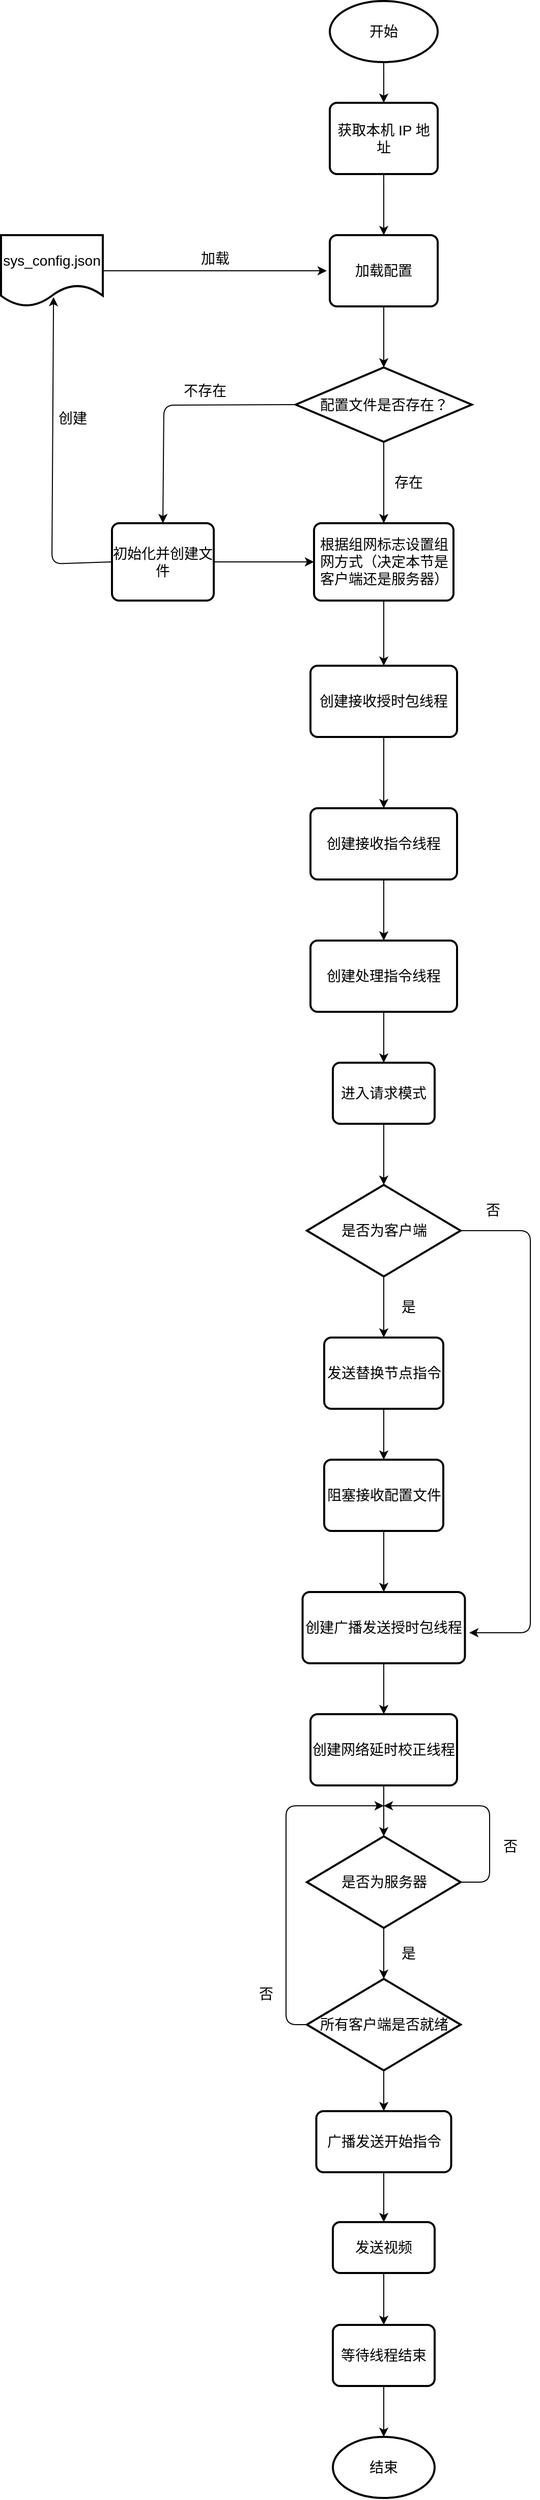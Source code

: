 <mxfile>
    <diagram id="LXz7t-waLAOKJmOuEbOr" name="第 1 页">
        <mxGraphModel dx="1034" dy="10213" grid="1" gridSize="10" guides="1" tooltips="1" connect="1" arrows="1" fold="1" page="1" pageScale="1" pageWidth="3300" pageHeight="4681" background="none" math="0" shadow="0">
            <root>
                <mxCell id="0"/>
                <mxCell id="1" parent="0"/>
                <mxCell id="19" value="" style="edgeStyle=none;html=1;" edge="1" parent="1" source="20" target="22">
                    <mxGeometry relative="1" as="geometry"/>
                </mxCell>
                <mxCell id="20" value="&lt;div style=&quot;&quot;&gt;&lt;span style=&quot;font-size: 14px; background-color: initial;&quot;&gt;开始&lt;/span&gt;&lt;/div&gt;" style="strokeWidth=2;html=1;shape=mxgraph.flowchart.start_1;whiteSpace=wrap;align=center;" vertex="1" parent="1">
                    <mxGeometry x="1483" y="-9253" width="106" height="60" as="geometry"/>
                </mxCell>
                <mxCell id="21" value="" style="edgeStyle=none;html=1;entryX=0.5;entryY=0;entryDx=0;entryDy=0;" edge="1" parent="1" source="22" target="27">
                    <mxGeometry relative="1" as="geometry"/>
                </mxCell>
                <mxCell id="22" value="&lt;font style=&quot;font-size: 14px;&quot;&gt;获取本机 IP 地址&lt;/font&gt;" style="rounded=1;whiteSpace=wrap;html=1;absoluteArcSize=1;arcSize=14;strokeWidth=2;" vertex="1" parent="1">
                    <mxGeometry x="1483" y="-9153" width="106" height="70" as="geometry"/>
                </mxCell>
                <mxCell id="23" style="edgeStyle=none;html=1;exitX=0;exitY=0.5;exitDx=0;exitDy=0;exitPerimeter=0;entryX=0.5;entryY=0;entryDx=0;entryDy=0;fontSize=14;" edge="1" parent="1" source="25" target="29">
                    <mxGeometry relative="1" as="geometry">
                        <Array as="points">
                            <mxPoint x="1320" y="-8856"/>
                        </Array>
                    </mxGeometry>
                </mxCell>
                <mxCell id="24" value="不存在" style="edgeLabel;html=1;align=center;verticalAlign=middle;resizable=0;points=[];fontSize=14;" vertex="1" connectable="0" parent="23">
                    <mxGeometry x="-0.157" y="-3" relative="1" as="geometry">
                        <mxPoint x="14" y="-11" as="offset"/>
                    </mxGeometry>
                </mxCell>
                <mxCell id="33" value="存在" style="edgeStyle=none;html=1;exitX=0.5;exitY=1;exitDx=0;exitDy=0;exitPerimeter=0;entryX=0.5;entryY=0;entryDx=0;entryDy=0;fontSize=14;" edge="1" parent="1" source="25" target="31">
                    <mxGeometry y="24" relative="1" as="geometry">
                        <mxPoint as="offset"/>
                    </mxGeometry>
                </mxCell>
                <mxCell id="25" value="&lt;font style=&quot;font-size: 14px;&quot;&gt;配置文件是否存在？&lt;/font&gt;" style="strokeWidth=2;html=1;shape=mxgraph.flowchart.decision;whiteSpace=wrap;" vertex="1" parent="1">
                    <mxGeometry x="1449.5" y="-8893" width="173" height="73" as="geometry"/>
                </mxCell>
                <mxCell id="26" style="edgeStyle=none;html=1;exitX=0.5;exitY=1;exitDx=0;exitDy=0;entryX=0.5;entryY=0;entryDx=0;entryDy=0;entryPerimeter=0;" edge="1" parent="1" source="27" target="25">
                    <mxGeometry relative="1" as="geometry"/>
                </mxCell>
                <mxCell id="27" value="&lt;font style=&quot;font-size: 14px;&quot;&gt;加载配置&lt;/font&gt;" style="rounded=1;whiteSpace=wrap;html=1;absoluteArcSize=1;arcSize=14;strokeWidth=2;" vertex="1" parent="1">
                    <mxGeometry x="1483" y="-9023" width="106" height="70" as="geometry"/>
                </mxCell>
                <mxCell id="28" style="edgeStyle=none;html=1;exitX=0;exitY=0.5;exitDx=0;exitDy=0;fontSize=14;entryX=0.516;entryY=0.869;entryDx=0;entryDy=0;entryPerimeter=0;" edge="1" parent="1" source="29" target="30">
                    <mxGeometry relative="1" as="geometry">
                        <mxPoint x="1148" y="-8944" as="targetPoint"/>
                        <Array as="points">
                            <mxPoint x="1210" y="-8700"/>
                        </Array>
                    </mxGeometry>
                </mxCell>
                <mxCell id="53" value="创建" style="edgeLabel;html=1;align=center;verticalAlign=middle;resizable=0;points=[];fontSize=14;" vertex="1" connectable="0" parent="28">
                    <mxGeometry x="0.257" relative="1" as="geometry">
                        <mxPoint x="19" as="offset"/>
                    </mxGeometry>
                </mxCell>
                <mxCell id="34" style="edgeStyle=none;html=1;exitX=1;exitY=0.5;exitDx=0;exitDy=0;entryX=0;entryY=0.5;entryDx=0;entryDy=0;fontSize=14;" edge="1" parent="1" source="29" target="31">
                    <mxGeometry relative="1" as="geometry"/>
                </mxCell>
                <mxCell id="29" value="&lt;font style=&quot;font-size: 14px;&quot;&gt;初始化并创建文件&lt;/font&gt;" style="rounded=1;whiteSpace=wrap;html=1;absoluteArcSize=1;arcSize=14;strokeWidth=2;" vertex="1" parent="1">
                    <mxGeometry x="1269" y="-8740" width="100" height="76" as="geometry"/>
                </mxCell>
                <mxCell id="52" value="加载" style="edgeStyle=none;html=1;exitX=1;exitY=0.5;exitDx=0;exitDy=0;fontSize=14;" edge="1" parent="1" source="30">
                    <mxGeometry y="12" relative="1" as="geometry">
                        <mxPoint x="1480" y="-8988" as="targetPoint"/>
                        <Array as="points">
                            <mxPoint x="1370" y="-8988"/>
                        </Array>
                        <mxPoint as="offset"/>
                    </mxGeometry>
                </mxCell>
                <mxCell id="30" value="sys_config.json" style="shape=document;whiteSpace=wrap;html=1;boundedLbl=1;rounded=1;arcSize=14;strokeWidth=2;fontSize=14;" vertex="1" parent="1">
                    <mxGeometry x="1160" y="-9023" width="100" height="70" as="geometry"/>
                </mxCell>
                <mxCell id="43" style="edgeStyle=none;html=1;exitX=0.5;exitY=1;exitDx=0;exitDy=0;entryX=0.5;entryY=0;entryDx=0;entryDy=0;fontSize=14;" edge="1" parent="1" source="31" target="38">
                    <mxGeometry relative="1" as="geometry"/>
                </mxCell>
                <mxCell id="31" value="&lt;span style=&quot;font-size: 14px;&quot;&gt;根据组网标志设置组网方式（决定本节是客户端还是服务器）&lt;/span&gt;" style="rounded=1;whiteSpace=wrap;html=1;absoluteArcSize=1;arcSize=14;strokeWidth=2;" vertex="1" parent="1">
                    <mxGeometry x="1467.5" y="-8740" width="137" height="76" as="geometry"/>
                </mxCell>
                <mxCell id="44" style="edgeStyle=none;html=1;exitX=0.5;exitY=1;exitDx=0;exitDy=0;entryX=0.5;entryY=0;entryDx=0;entryDy=0;fontSize=14;" edge="1" parent="1" source="38" target="39">
                    <mxGeometry relative="1" as="geometry"/>
                </mxCell>
                <mxCell id="38" value="创建接收授时包线程" style="rounded=1;whiteSpace=wrap;html=1;absoluteArcSize=1;arcSize=14;strokeWidth=2;fontSize=14;" vertex="1" parent="1">
                    <mxGeometry x="1464" y="-8600" width="144" height="70" as="geometry"/>
                </mxCell>
                <mxCell id="45" style="edgeStyle=none;html=1;exitX=0.5;exitY=1;exitDx=0;exitDy=0;entryX=0.5;entryY=0;entryDx=0;entryDy=0;fontSize=14;" edge="1" parent="1" source="39" target="40">
                    <mxGeometry relative="1" as="geometry"/>
                </mxCell>
                <mxCell id="39" value="创建接收指令线程" style="rounded=1;whiteSpace=wrap;html=1;absoluteArcSize=1;arcSize=14;strokeWidth=2;fontSize=14;" vertex="1" parent="1">
                    <mxGeometry x="1464" y="-8460" width="144" height="70" as="geometry"/>
                </mxCell>
                <mxCell id="48" style="edgeStyle=none;html=1;exitX=0.5;exitY=1;exitDx=0;exitDy=0;entryX=0.5;entryY=0;entryDx=0;entryDy=0;fontSize=14;" edge="1" parent="1" source="40" target="46">
                    <mxGeometry relative="1" as="geometry"/>
                </mxCell>
                <mxCell id="40" value="创建处理指令线程" style="rounded=1;whiteSpace=wrap;html=1;absoluteArcSize=1;arcSize=14;strokeWidth=2;fontSize=14;" vertex="1" parent="1">
                    <mxGeometry x="1464" y="-8330" width="144" height="70" as="geometry"/>
                </mxCell>
                <mxCell id="59" style="edgeStyle=none;html=1;exitX=0.5;exitY=1;exitDx=0;exitDy=0;entryX=0.5;entryY=0;entryDx=0;entryDy=0;fontSize=14;" edge="1" parent="1" source="41" target="42">
                    <mxGeometry relative="1" as="geometry"/>
                </mxCell>
                <mxCell id="41" value="创建广播发送授时包线程" style="rounded=1;whiteSpace=wrap;html=1;absoluteArcSize=1;arcSize=14;strokeWidth=2;fontSize=14;" vertex="1" parent="1">
                    <mxGeometry x="1456.25" y="-7690" width="159.5" height="70" as="geometry"/>
                </mxCell>
                <mxCell id="61" style="edgeStyle=none;html=1;exitX=0.5;exitY=1;exitDx=0;exitDy=0;entryX=0.5;entryY=0;entryDx=0;entryDy=0;fontSize=14;startArrow=none;" edge="1" parent="1" source="62">
                    <mxGeometry relative="1" as="geometry">
                        <mxPoint x="1536" y="-7430" as="targetPoint"/>
                    </mxGeometry>
                </mxCell>
                <mxCell id="65" style="edgeStyle=none;html=1;exitX=0.5;exitY=1;exitDx=0;exitDy=0;entryX=0.5;entryY=0;entryDx=0;entryDy=0;entryPerimeter=0;fontSize=14;" edge="1" parent="1" source="42" target="62">
                    <mxGeometry relative="1" as="geometry"/>
                </mxCell>
                <mxCell id="42" value="创建网络延时校正线程" style="rounded=1;whiteSpace=wrap;html=1;absoluteArcSize=1;arcSize=14;strokeWidth=2;fontSize=14;" vertex="1" parent="1">
                    <mxGeometry x="1464" y="-7570" width="144" height="70" as="geometry"/>
                </mxCell>
                <mxCell id="49" style="edgeStyle=none;html=1;exitX=0.5;exitY=1;exitDx=0;exitDy=0;entryX=0.5;entryY=0;entryDx=0;entryDy=0;entryPerimeter=0;fontSize=14;" edge="1" parent="1" source="46" target="47">
                    <mxGeometry relative="1" as="geometry"/>
                </mxCell>
                <mxCell id="46" value="进入请求模式" style="rounded=1;whiteSpace=wrap;html=1;absoluteArcSize=1;arcSize=14;strokeWidth=2;fontSize=14;" vertex="1" parent="1">
                    <mxGeometry x="1486" y="-8210" width="100" height="60" as="geometry"/>
                </mxCell>
                <mxCell id="51" value="是" style="edgeStyle=none;html=1;exitX=0.5;exitY=1;exitDx=0;exitDy=0;exitPerimeter=0;entryX=0.5;entryY=0;entryDx=0;entryDy=0;fontSize=14;" edge="1" parent="1" source="47" target="50">
                    <mxGeometry y="24" relative="1" as="geometry">
                        <mxPoint as="offset"/>
                    </mxGeometry>
                </mxCell>
                <mxCell id="57" style="edgeStyle=none;html=1;exitX=1;exitY=0.5;exitDx=0;exitDy=0;exitPerimeter=0;fontSize=14;" edge="1" parent="1" source="47">
                    <mxGeometry relative="1" as="geometry">
                        <mxPoint x="1620" y="-7650" as="targetPoint"/>
                        <Array as="points">
                            <mxPoint x="1680" y="-8045"/>
                            <mxPoint x="1680" y="-7860"/>
                            <mxPoint x="1680" y="-7650"/>
                        </Array>
                    </mxGeometry>
                </mxCell>
                <mxCell id="47" value="是否为客户端" style="strokeWidth=2;html=1;shape=mxgraph.flowchart.decision;whiteSpace=wrap;fontSize=14;" vertex="1" parent="1">
                    <mxGeometry x="1460.5" y="-8090" width="151" height="90" as="geometry"/>
                </mxCell>
                <mxCell id="55" style="edgeStyle=none;html=1;exitX=0.5;exitY=1;exitDx=0;exitDy=0;entryX=0.5;entryY=0;entryDx=0;entryDy=0;fontSize=14;" edge="1" parent="1" source="50" target="54">
                    <mxGeometry relative="1" as="geometry"/>
                </mxCell>
                <mxCell id="50" value="发送替换节点指令" style="rounded=1;whiteSpace=wrap;html=1;absoluteArcSize=1;arcSize=14;strokeWidth=2;fontSize=14;" vertex="1" parent="1">
                    <mxGeometry x="1477.5" y="-7940" width="117" height="70" as="geometry"/>
                </mxCell>
                <mxCell id="56" style="edgeStyle=none;html=1;exitX=0.5;exitY=1;exitDx=0;exitDy=0;entryX=0.5;entryY=0;entryDx=0;entryDy=0;fontSize=14;" edge="1" parent="1" source="54" target="41">
                    <mxGeometry relative="1" as="geometry"/>
                </mxCell>
                <mxCell id="54" value="阻塞接收配置文件" style="rounded=1;whiteSpace=wrap;html=1;absoluteArcSize=1;arcSize=14;strokeWidth=2;fontSize=14;" vertex="1" parent="1">
                    <mxGeometry x="1477.5" y="-7820" width="117" height="70" as="geometry"/>
                </mxCell>
                <mxCell id="58" value="否" style="text;html=1;align=center;verticalAlign=middle;resizable=0;points=[];autosize=1;strokeColor=none;fillColor=none;fontSize=14;" vertex="1" parent="1">
                    <mxGeometry x="1622.5" y="-8080" width="40" height="30" as="geometry"/>
                </mxCell>
                <mxCell id="69" style="edgeStyle=none;html=1;exitX=0.5;exitY=1;exitDx=0;exitDy=0;exitPerimeter=0;entryX=0.5;entryY=0;entryDx=0;entryDy=0;entryPerimeter=0;fontSize=14;" edge="1" parent="1" source="62" target="67">
                    <mxGeometry relative="1" as="geometry"/>
                </mxCell>
                <mxCell id="73" style="edgeStyle=none;html=1;exitX=1;exitY=0.5;exitDx=0;exitDy=0;exitPerimeter=0;fontSize=14;" edge="1" parent="1" source="62">
                    <mxGeometry relative="1" as="geometry">
                        <mxPoint x="1536" y="-7480" as="targetPoint"/>
                        <Array as="points">
                            <mxPoint x="1640" y="-7405"/>
                            <mxPoint x="1640" y="-7480"/>
                        </Array>
                    </mxGeometry>
                </mxCell>
                <mxCell id="62" value="是否为服务器" style="strokeWidth=2;html=1;shape=mxgraph.flowchart.decision;whiteSpace=wrap;fontSize=14;" vertex="1" parent="1">
                    <mxGeometry x="1460.5" y="-7450" width="151" height="90" as="geometry"/>
                </mxCell>
                <mxCell id="74" style="edgeStyle=none;html=1;exitX=0;exitY=0.5;exitDx=0;exitDy=0;exitPerimeter=0;fontSize=14;" edge="1" parent="1" source="67">
                    <mxGeometry relative="1" as="geometry">
                        <mxPoint x="1536" y="-7480" as="targetPoint"/>
                        <Array as="points">
                            <mxPoint x="1440" y="-7265"/>
                            <mxPoint x="1440" y="-7480"/>
                        </Array>
                    </mxGeometry>
                </mxCell>
                <mxCell id="78" style="edgeStyle=none;html=1;exitX=0.5;exitY=1;exitDx=0;exitDy=0;exitPerimeter=0;entryX=0.5;entryY=0;entryDx=0;entryDy=0;fontSize=14;" edge="1" parent="1" source="67" target="76">
                    <mxGeometry relative="1" as="geometry"/>
                </mxCell>
                <mxCell id="67" value="所有客户端是否就绪" style="strokeWidth=2;html=1;shape=mxgraph.flowchart.decision;whiteSpace=wrap;fontSize=14;" vertex="1" parent="1">
                    <mxGeometry x="1460.5" y="-7310" width="151" height="90" as="geometry"/>
                </mxCell>
                <mxCell id="70" value="是" style="text;html=1;align=center;verticalAlign=middle;resizable=0;points=[];autosize=1;strokeColor=none;fillColor=none;fontSize=14;" vertex="1" parent="1">
                    <mxGeometry x="1540" y="-7350" width="40" height="30" as="geometry"/>
                </mxCell>
                <mxCell id="72" value="否" style="text;html=1;align=center;verticalAlign=middle;resizable=0;points=[];autosize=1;strokeColor=none;fillColor=none;fontSize=14;" vertex="1" parent="1">
                    <mxGeometry x="1640" y="-7455" width="40" height="30" as="geometry"/>
                </mxCell>
                <mxCell id="75" value="否" style="text;html=1;align=center;verticalAlign=middle;resizable=0;points=[];autosize=1;strokeColor=none;fillColor=none;fontSize=14;" vertex="1" parent="1">
                    <mxGeometry x="1400" y="-7310" width="40" height="30" as="geometry"/>
                </mxCell>
                <mxCell id="79" style="edgeStyle=none;html=1;exitX=0.5;exitY=1;exitDx=0;exitDy=0;entryX=0.5;entryY=0;entryDx=0;entryDy=0;fontSize=14;" edge="1" parent="1" source="76" target="77">
                    <mxGeometry relative="1" as="geometry"/>
                </mxCell>
                <mxCell id="76" value="广播发送开始指令" style="rounded=1;whiteSpace=wrap;html=1;absoluteArcSize=1;arcSize=14;strokeWidth=2;fontSize=14;" vertex="1" parent="1">
                    <mxGeometry x="1469.75" y="-7180" width="132.5" height="60" as="geometry"/>
                </mxCell>
                <mxCell id="83" style="edgeStyle=none;html=1;exitX=0.5;exitY=1;exitDx=0;exitDy=0;entryX=0.5;entryY=0;entryDx=0;entryDy=0;fontSize=14;" edge="1" parent="1" source="77" target="82">
                    <mxGeometry relative="1" as="geometry"/>
                </mxCell>
                <mxCell id="77" value="发送视频" style="rounded=1;whiteSpace=wrap;html=1;absoluteArcSize=1;arcSize=14;strokeWidth=2;fontSize=14;" vertex="1" parent="1">
                    <mxGeometry x="1486" y="-7071" width="100" height="50" as="geometry"/>
                </mxCell>
                <mxCell id="81" value="结束" style="strokeWidth=2;html=1;shape=mxgraph.flowchart.start_1;whiteSpace=wrap;fontSize=14;" vertex="1" parent="1">
                    <mxGeometry x="1486" y="-6860" width="100" height="60" as="geometry"/>
                </mxCell>
                <mxCell id="84" style="edgeStyle=none;html=1;exitX=0.5;exitY=1;exitDx=0;exitDy=0;entryX=0.5;entryY=0;entryDx=0;entryDy=0;entryPerimeter=0;fontSize=14;" edge="1" parent="1" source="82" target="81">
                    <mxGeometry relative="1" as="geometry"/>
                </mxCell>
                <mxCell id="82" value="等待线程结束" style="rounded=1;whiteSpace=wrap;html=1;absoluteArcSize=1;arcSize=14;strokeWidth=2;fontSize=14;" vertex="1" parent="1">
                    <mxGeometry x="1486" y="-6970" width="100" height="60" as="geometry"/>
                </mxCell>
            </root>
        </mxGraphModel>
    </diagram>
</mxfile>